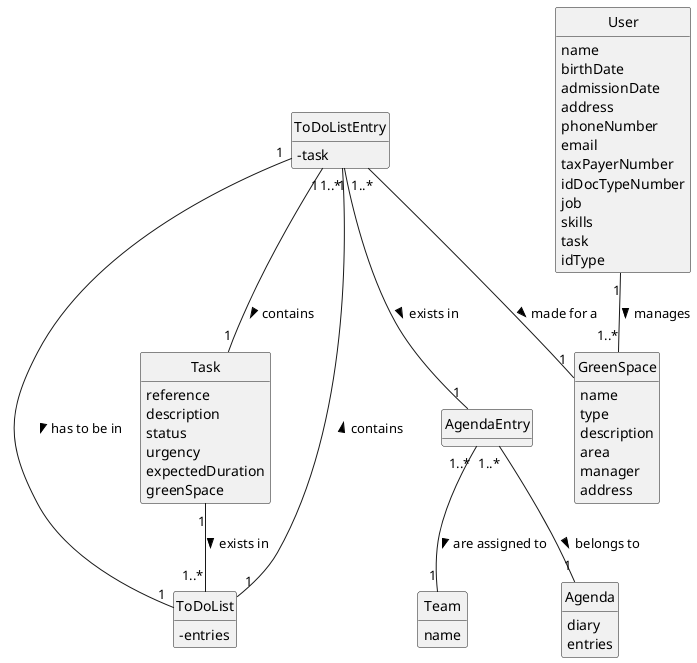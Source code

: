 @startuml
skinparam monochrome true
skinparam packageStyle rectangle
skinparam shadowing false
'skinparam linetype ortho
'left to right direction
skinparam classAttributeIconSize 0
hide circle
hide methods




class GreenSpace{
    name
    type
    description
    area
    manager
    address
}

class Agenda {
    diary
    entries
}

class ToDoListEntry {
    -task
}

class ToDoList {
    -entries
}


class Task {
    reference
    description
    status
    urgency
    expectedDuration
    greenSpace
}

class User {
   name
   birthDate
   admissionDate
   address
   phoneNumber
   email
   taxPayerNumber
   idDocTypeNumber
   job
   skills
   task
   idType
}

class Team {
    name
    members (collaborators)
}



AgendaEntry"1..*" -- "1" Team : are assigned to >
Task "1" -- "1..*" ToDoList : exists in >
ToDoList "1" -- "1..*" ToDoListEntry : contains >
ToDoListEntry "1" -- "1" Task : contains >
ToDoListEntry "1" -- "1" AgendaEntry : exists in >
ToDoListEntry "1..*" -- "1" GreenSpace : made for a >
AgendaEntry "1..*" -- "1" Agenda : belongs to >
ToDoListEntry "1" -- "1" ToDoList : has to be in >
User "1" -- "1..*" GreenSpace : manages >

@enduml

